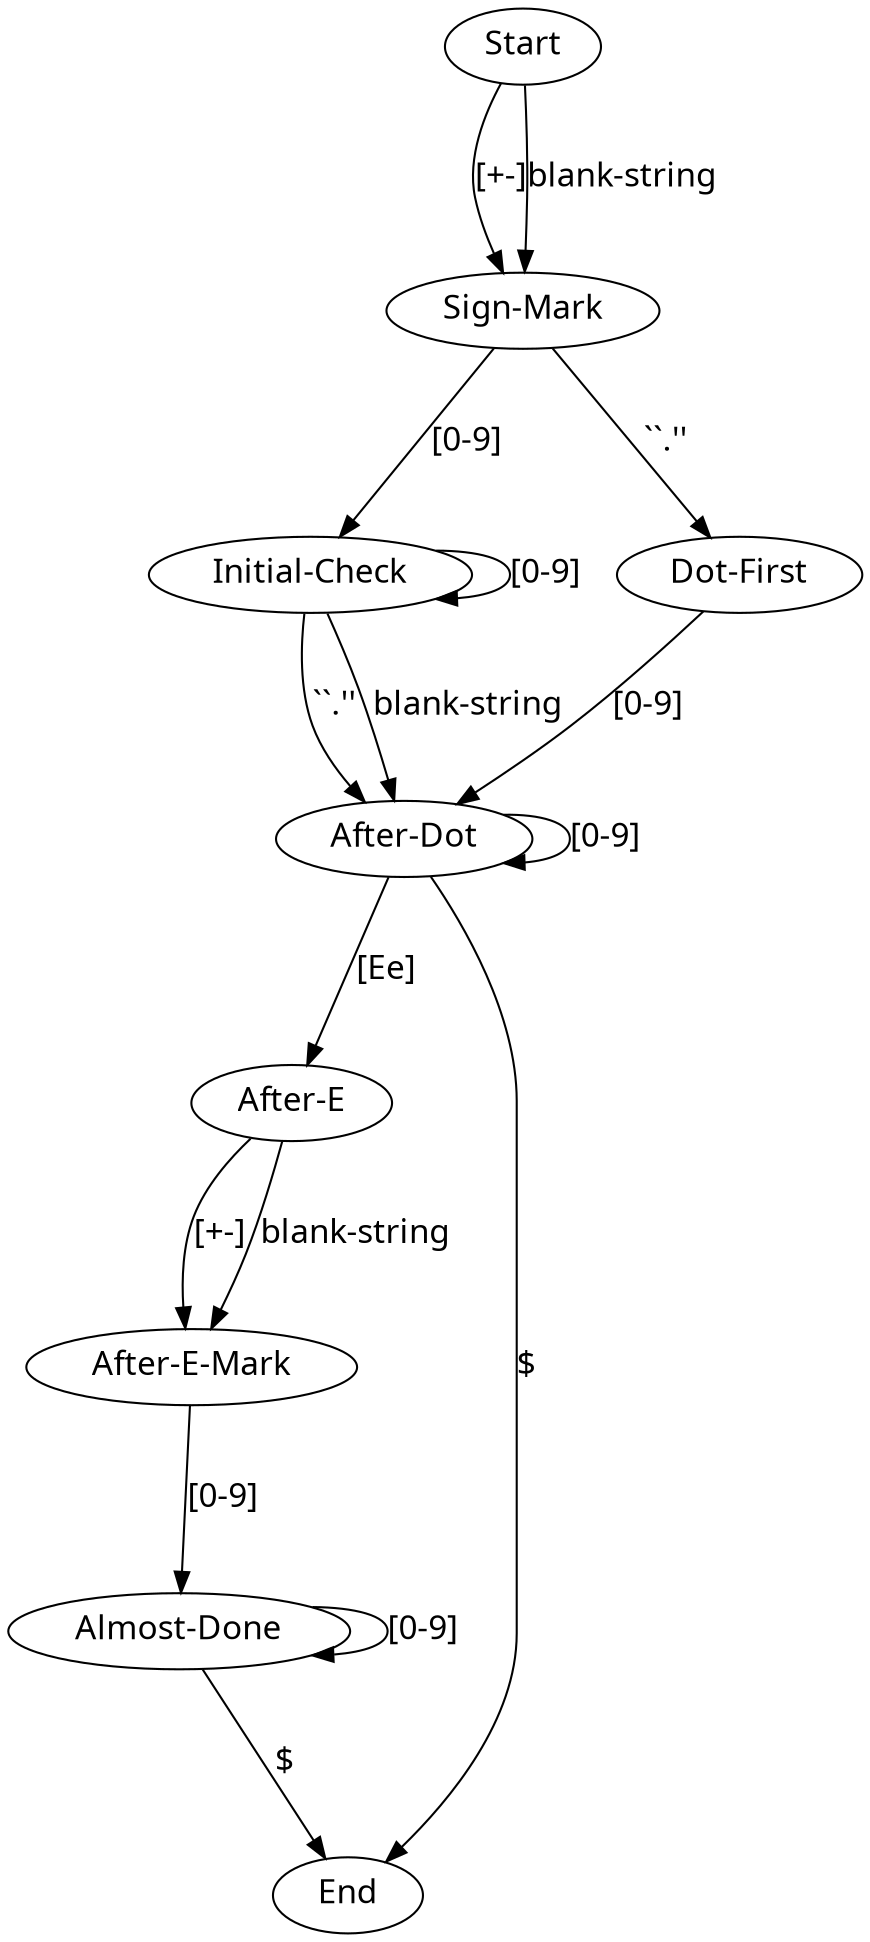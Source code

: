 digraph {
    graph [fontname = "Microsoft YaHei",fontsize=16 ranksep=1.0 splines=1 overlap=false size="16, 16" compound=true]
    edge [fontname = "Microsoft YaHei",fontsize=16]
    node [fontname = "Microsoft YaHei",fontsize=16 weight=2 rank=same width=1 rankdir=LR]

    p0[label="Start"]
    p2[label="Initial-Check"]
    p4[label="Dot-First"]
    p5[label="After-E"]
    p6[label="After-E-Mark"]
    p7[label="Almost-Done"]
    p8[label="End"]
    p9[label="Sign-Mark"]
    pa[label="After-Dot"]


    p0 -> p9[label="[+-]"]
    p0 -> p9[label="blank-string"]

    p9 -> p4[label="``.''"]
    
    p9 -> p2[label="[0-9]"]

    p2 -> p2[label="[0-9]"]
    p2 -> pa[label="``.''"]
    p2 -> pa[label="blank-string"]    
    p4 -> pa[label="[0-9]"]
    pa -> pa[label="[0-9]"]
    pa -> p8[label="$"]
    pa -> p5[label="[Ee]"]
    p5 -> p6[label="[+-]"]    
    p5 -> p6[label="blank-string"]    
    p6 -> p7[label="[0-9]"]
    p7 -> p7[label="[0-9]"]    
    p7 -> p8[label="$"]    
}